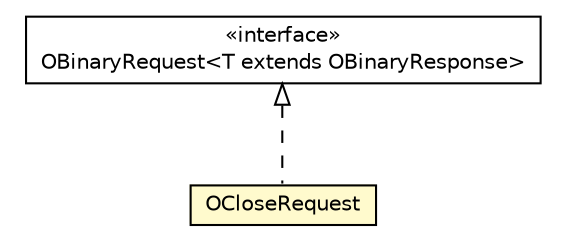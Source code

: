 #!/usr/local/bin/dot
#
# Class diagram 
# Generated by UMLGraph version R5_6-24-gf6e263 (http://www.umlgraph.org/)
#

digraph G {
	edge [fontname="Helvetica",fontsize=10,labelfontname="Helvetica",labelfontsize=10];
	node [fontname="Helvetica",fontsize=10,shape=plaintext];
	nodesep=0.25;
	ranksep=0.5;
	// com.orientechnologies.orient.client.remote.OBinaryRequest<T extends com.orientechnologies.orient.client.remote.OBinaryResponse>
	c1806848 [label=<<table title="com.orientechnologies.orient.client.remote.OBinaryRequest" border="0" cellborder="1" cellspacing="0" cellpadding="2" port="p" href="../OBinaryRequest.html">
		<tr><td><table border="0" cellspacing="0" cellpadding="1">
<tr><td align="center" balign="center"> &#171;interface&#187; </td></tr>
<tr><td align="center" balign="center"> OBinaryRequest&lt;T extends OBinaryResponse&gt; </td></tr>
		</table></td></tr>
		</table>>, URL="../OBinaryRequest.html", fontname="Helvetica", fontcolor="black", fontsize=10.0];
	// com.orientechnologies.orient.client.remote.message.OCloseRequest
	c1806949 [label=<<table title="com.orientechnologies.orient.client.remote.message.OCloseRequest" border="0" cellborder="1" cellspacing="0" cellpadding="2" port="p" bgcolor="lemonChiffon" href="./OCloseRequest.html">
		<tr><td><table border="0" cellspacing="0" cellpadding="1">
<tr><td align="center" balign="center"> OCloseRequest </td></tr>
		</table></td></tr>
		</table>>, URL="./OCloseRequest.html", fontname="Helvetica", fontcolor="black", fontsize=10.0];
	//com.orientechnologies.orient.client.remote.message.OCloseRequest implements com.orientechnologies.orient.client.remote.OBinaryRequest<T extends com.orientechnologies.orient.client.remote.OBinaryResponse>
	c1806848:p -> c1806949:p [dir=back,arrowtail=empty,style=dashed];
}

